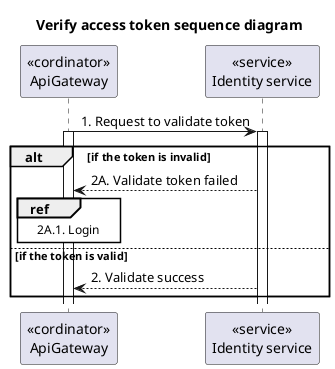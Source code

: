 @startuml Sequence

title "Verify access token sequence diagram"

' Style section
<style>
  sequenceDiagram {
    reference {
      BackGroundColor white
    }
}
</style>

' Write flow here
participant "<<cordinator>>\nApiGateway" as ApiGateway
participant "<<service>>\nIdentity service" as IdentityService

ApiGateway -> IdentityService: 1. Request to validate token
activate ApiGateway
activate IdentityService

alt if the token is invalid
    ApiGateway <-- IdentityService: 2A. Validate token failed
    ref over ApiGateway: 2A.1. Login
else if the token is valid
    ApiGateway <-- IdentityService: 2. Validate success
end
@enduml
